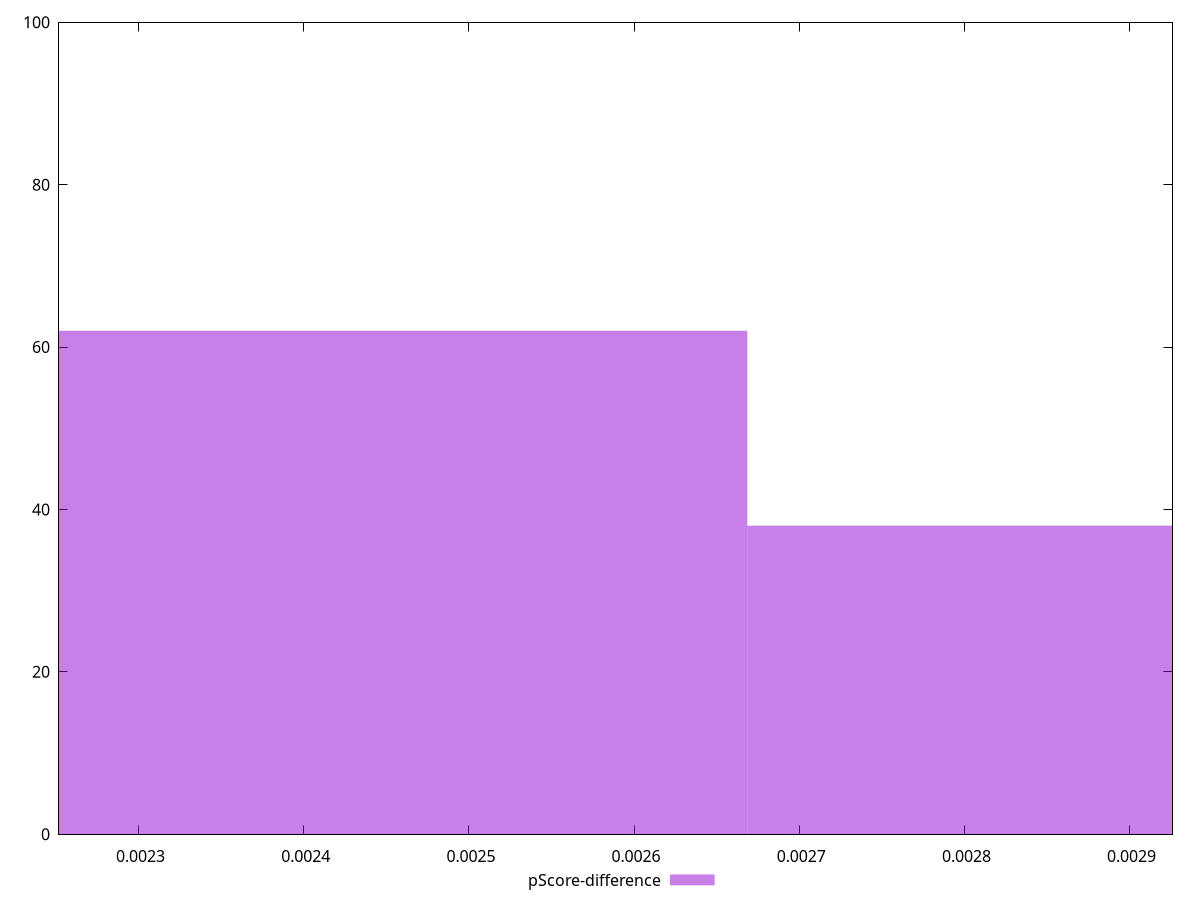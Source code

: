 reset

$pScoreDifference <<EOF
0.0029111815266951377 38
0.0024259846055792816 62
EOF

set key outside below
set boxwidth 0.0004851969211158563
set xrange [0.0022518115498670888:0.0029260029018274847]
set yrange [0:100]
set trange [0:100]
set style fill transparent solid 0.5 noborder
set terminal svg size 640, 490 enhanced background rgb 'white'
set output "report_00025_2021-02-22T21:38:55.199Z/uses-long-cache-ttl/samples/pages/pScore-difference/histogram.svg"

plot $pScoreDifference title "pScore-difference" with boxes

reset
